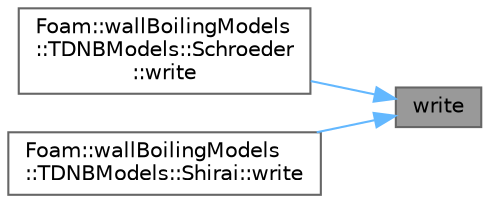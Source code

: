 digraph "write"
{
 // LATEX_PDF_SIZE
  bgcolor="transparent";
  edge [fontname=Helvetica,fontsize=10,labelfontname=Helvetica,labelfontsize=10];
  node [fontname=Helvetica,fontsize=10,shape=box,height=0.2,width=0.4];
  rankdir="RL";
  Node1 [id="Node000001",label="write",height=0.2,width=0.4,color="gray40", fillcolor="grey60", style="filled", fontcolor="black",tooltip=" "];
  Node1 -> Node2 [id="edge1_Node000001_Node000002",dir="back",color="steelblue1",style="solid",tooltip=" "];
  Node2 [id="Node000002",label="Foam::wallBoilingModels\l::TDNBModels::Schroeder\l::write",height=0.2,width=0.4,color="grey40", fillcolor="white", style="filled",URL="$classFoam_1_1wallBoilingModels_1_1TDNBModels_1_1Schroeder.html#a78cec3e4ecac4a89a3ad8d38f2ad21f5",tooltip=" "];
  Node1 -> Node3 [id="edge2_Node000001_Node000003",dir="back",color="steelblue1",style="solid",tooltip=" "];
  Node3 [id="Node000003",label="Foam::wallBoilingModels\l::TDNBModels::Shirai::write",height=0.2,width=0.4,color="grey40", fillcolor="white", style="filled",URL="$classFoam_1_1wallBoilingModels_1_1TDNBModels_1_1Shirai.html#a78cec3e4ecac4a89a3ad8d38f2ad21f5",tooltip=" "];
}
